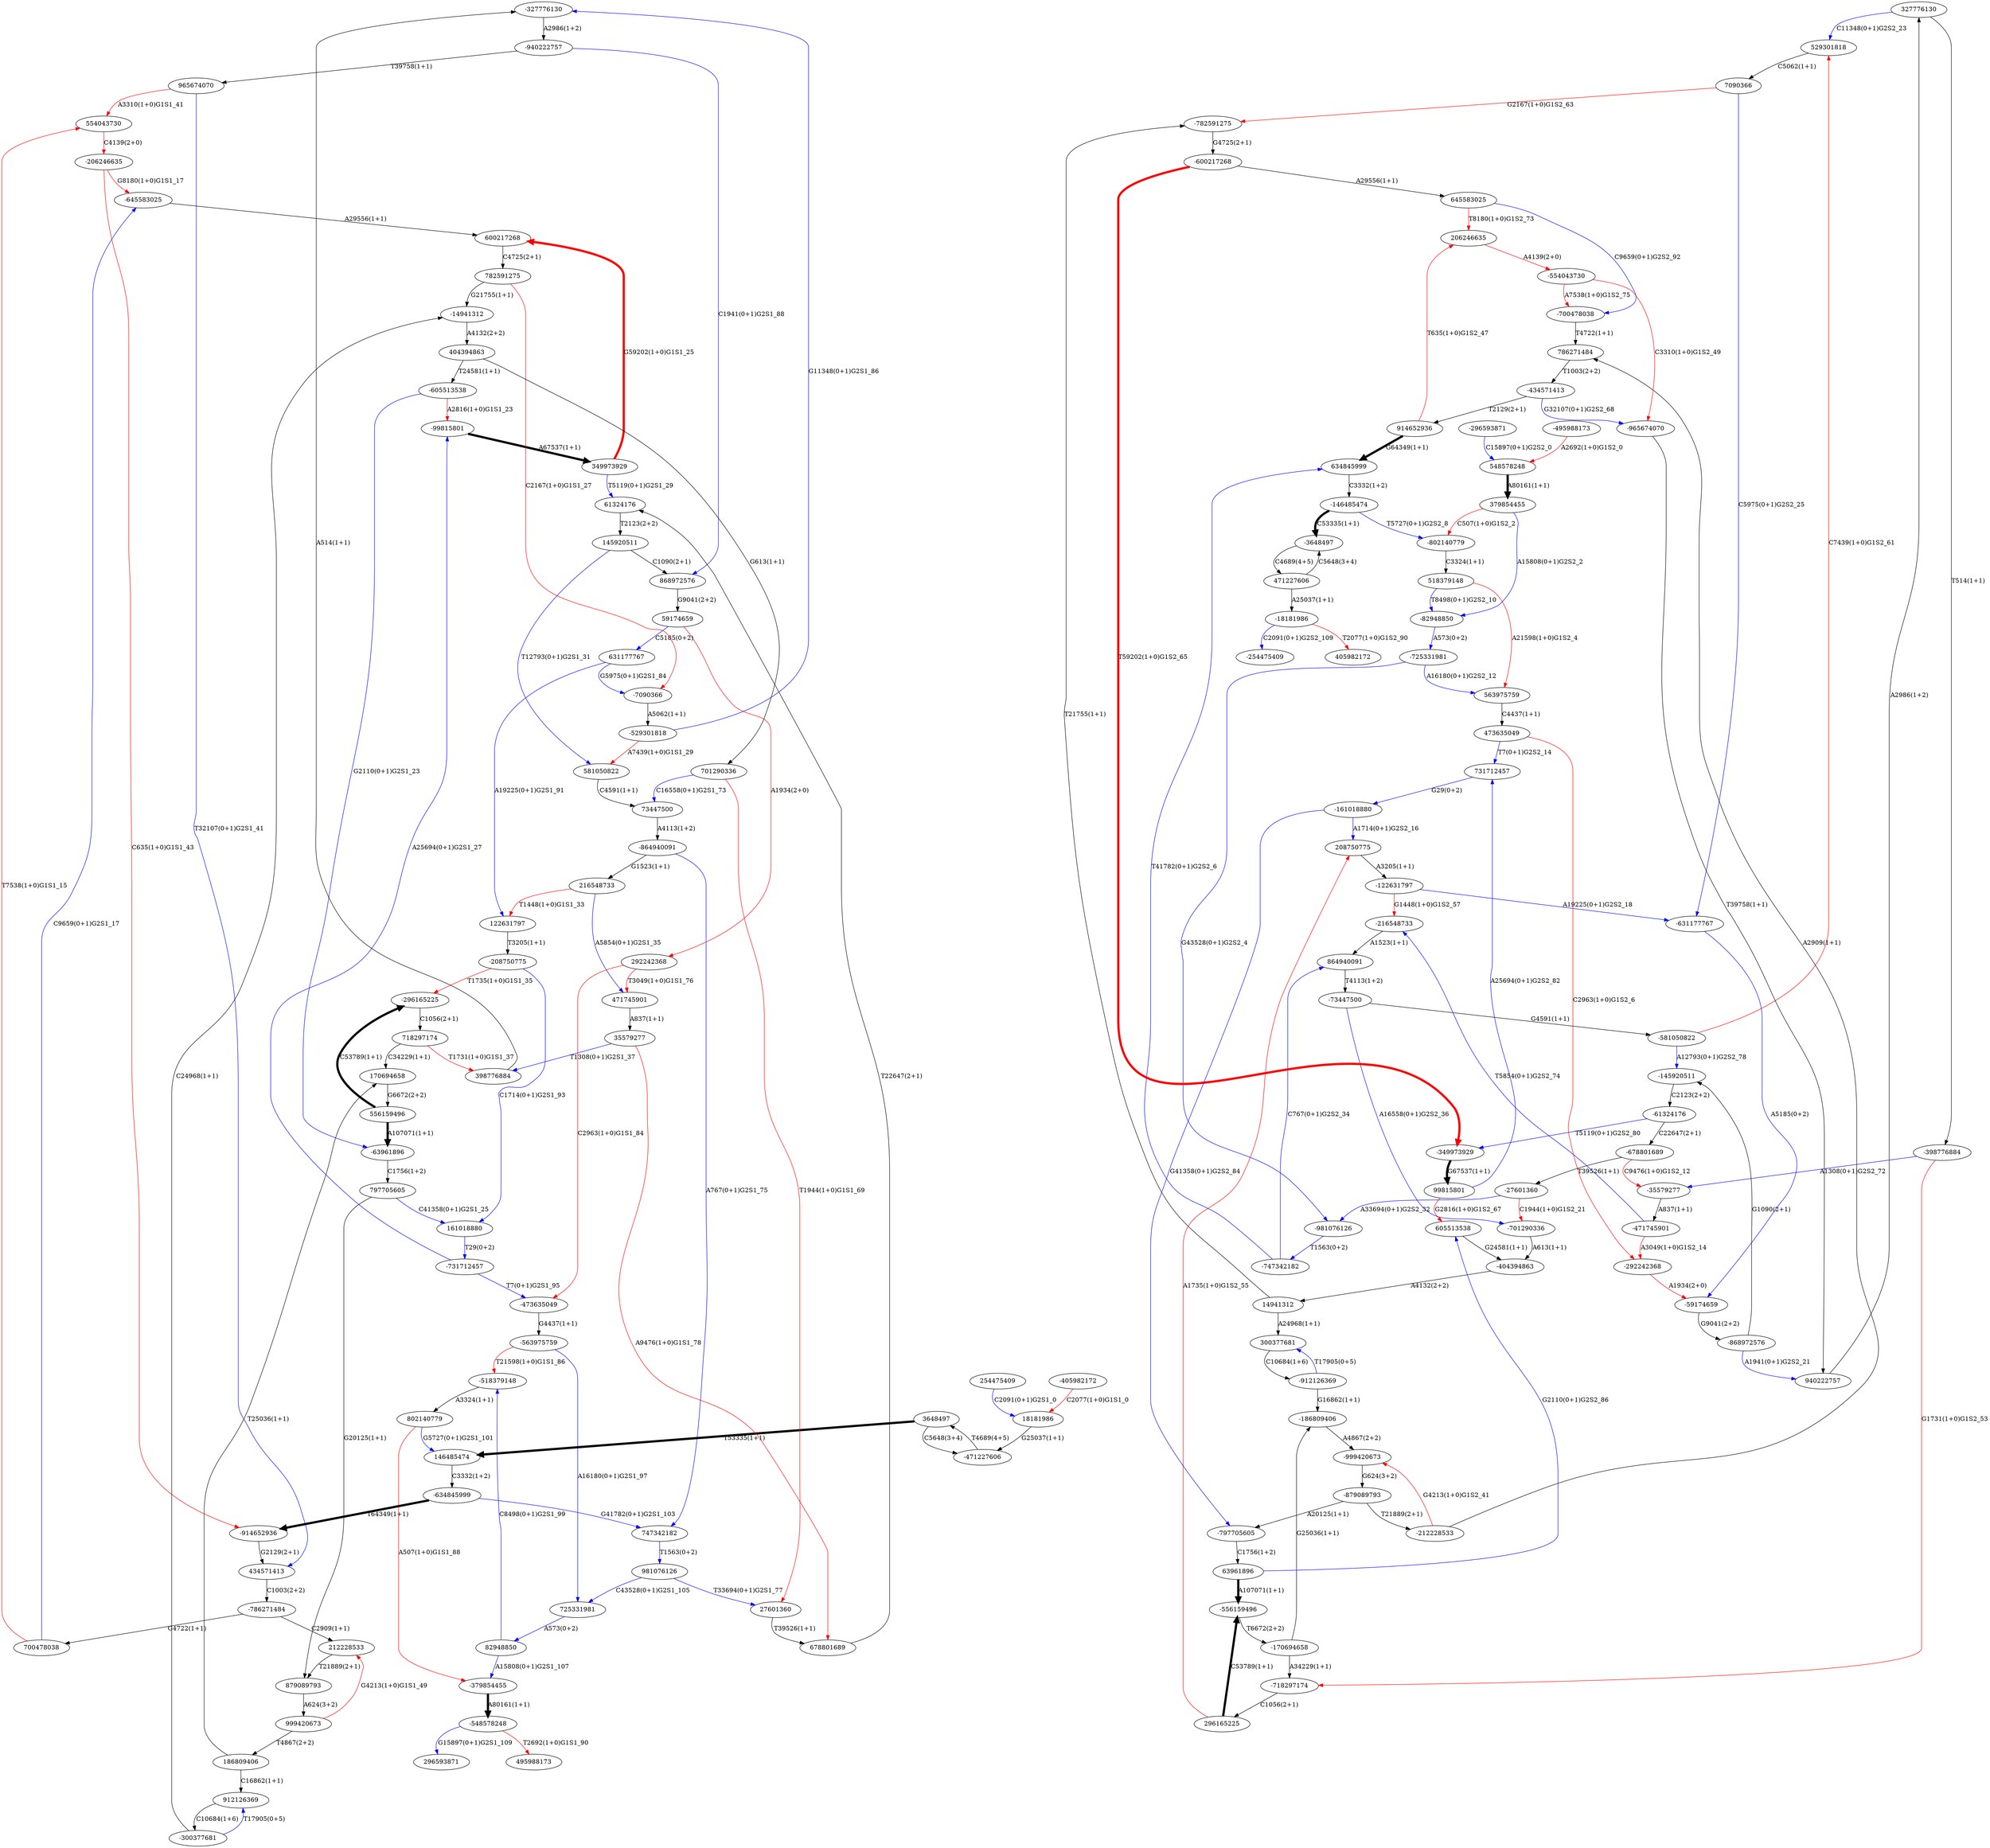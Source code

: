 digraph {
nodesep = 0.5;
-327776130 [style=filled fillcolor="white"]
327776130 [style=filled fillcolor="white"]
82948850 [style=filled fillcolor="white"]
-216548733 [style=filled fillcolor="white"]
216548733 [style=filled fillcolor="white"]
605513538 [style=filled fillcolor="white"]
-864940091 [style=filled fillcolor="white"]
864940091 [style=filled fillcolor="white"]
981076126 [style=filled fillcolor="white"]
-99815801 [style=filled fillcolor="white"]
645583025 [style=filled fillcolor="white"]
-14941312 [style=filled fillcolor="white"]
-27601360 [style=filled fillcolor="white"]
678801689 [style=filled fillcolor="white"]
27601360 [style=filled fillcolor="white"]
581050822 [style=filled fillcolor="white"]
-786271484 [style=filled fillcolor="white"]
-206246635 [style=filled fillcolor="white"]
206246635 [style=filled fillcolor="white"]
-645583025 [style=filled fillcolor="white"]
802140779 [style=filled fillcolor="white"]
-7090366 [style=filled fillcolor="white"]
-518379148 [style=filled fillcolor="white"]
-782591275 [style=filled fillcolor="white"]
7090366 [style=filled fillcolor="white"]
518379148 [style=filled fillcolor="white"]
-170694658 [style=filled fillcolor="white"]
718297174 [style=filled fillcolor="white"]
-296165225 [style=filled fillcolor="white"]
-404394863 [style=filled fillcolor="white"]
-605513538 [style=filled fillcolor="white"]
296593871 [style=filled fillcolor="white"]
554043730 [style=filled fillcolor="white"]
556159496 [style=filled fillcolor="white"]
563975759 [style=filled fillcolor="white"]
965674070 [style=filled fillcolor="white"]
59174659 [style=filled fillcolor="white"]
731712457 [style=filled fillcolor="white"]
786271484 [style=filled fillcolor="white"]
529301818 [style=filled fillcolor="white"]
-473635049 [style=filled fillcolor="white"]
296165225 [style=filled fillcolor="white"]
-563975759 [style=filled fillcolor="white"]
-349973929 [style=filled fillcolor="white"]
-581050822 [style=filled fillcolor="white"]
122631797 [style=filled fillcolor="white"]
398776884 [style=filled fillcolor="white"]
-879089793 [style=filled fillcolor="white"]
-981076126 [style=filled fillcolor="white"]
-208750775 [style=filled fillcolor="white"]
914652936 [style=filled fillcolor="white"]
-747342182 [style=filled fillcolor="white"]
-731712457 [style=filled fillcolor="white"]
3648497 [style=filled fillcolor="white"]
-82948850 [style=filled fillcolor="white"]
782591275 [style=filled fillcolor="white"]
725331981 [style=filled fillcolor="white"]
-725331981 [style=filled fillcolor="white"]
700478038 [style=filled fillcolor="white"]
-379854455 [style=filled fillcolor="white"]
-296593871 [style=filled fillcolor="white"]
-3648497 [style=filled fillcolor="white"]
-18181986 [style=filled fillcolor="white"]
-718297174 [style=filled fillcolor="white"]
300377681 [style=filled fillcolor="white"]
14941312 [style=filled fillcolor="white"]
349973929 [style=filled fillcolor="white"]
186809406 [style=filled fillcolor="white"]
-701290336 [style=filled fillcolor="white"]
-186809406 [style=filled fillcolor="white"]
-122631797 [style=filled fillcolor="white"]
-965674070 [style=filled fillcolor="white"]
-914652936 [style=filled fillcolor="white"]
868972576 [style=filled fillcolor="white"]
634845999 [style=filled fillcolor="white"]
473635049 [style=filled fillcolor="white"]
146485474 [style=filled fillcolor="white"]
170694658 [style=filled fillcolor="white"]
-868972576 [style=filled fillcolor="white"]
63961896 [style=filled fillcolor="white"]
912126369 [style=filled fillcolor="white"]
99815801 [style=filled fillcolor="white"]
208750775 [style=filled fillcolor="white"]
161018880 [style=filled fillcolor="white"]
-73447500 [style=filled fillcolor="white"]
-434571413 [style=filled fillcolor="white"]
405982172 [style=filled fillcolor="white"]
-63961896 [style=filled fillcolor="white"]
-600217268 [style=filled fillcolor="white"]
-556159496 [style=filled fillcolor="white"]
212228533 [style=filled fillcolor="white"]
-212228533 [style=filled fillcolor="white"]
-700478038 [style=filled fillcolor="white"]
254475409 [style=filled fillcolor="white"]
-254475409 [style=filled fillcolor="white"]
-802140779 [style=filled fillcolor="white"]
-678801689 [style=filled fillcolor="white"]
73447500 [style=filled fillcolor="white"]
379854455 [style=filled fillcolor="white"]
-471745901 [style=filled fillcolor="white"]
-161018880 [style=filled fillcolor="white"]
404394863 [style=filled fillcolor="white"]
-529301818 [style=filled fillcolor="white"]
999420673 [style=filled fillcolor="white"]
-548578248 [style=filled fillcolor="white"]
-631177767 [style=filled fillcolor="white"]
-146485474 [style=filled fillcolor="white"]
797705605 [style=filled fillcolor="white"]
145920511 [style=filled fillcolor="white"]
-398776884 [style=filled fillcolor="white"]
-797705605 [style=filled fillcolor="white"]
-634845999 [style=filled fillcolor="white"]
434571413 [style=filled fillcolor="white"]
940222757 [style=filled fillcolor="white"]
61324176 [style=filled fillcolor="white"]
-145920511 [style=filled fillcolor="white"]
-61324176 [style=filled fillcolor="white"]
879089793 [style=filled fillcolor="white"]
-300377681 [style=filled fillcolor="white"]
-59174659 [style=filled fillcolor="white"]
-554043730 [style=filled fillcolor="white"]
471745901 [style=filled fillcolor="white"]
747342182 [style=filled fillcolor="white"]
-940222757 [style=filled fillcolor="white"]
-999420673 [style=filled fillcolor="white"]
292242368 [style=filled fillcolor="white"]
-292242368 [style=filled fillcolor="white"]
600217268 [style=filled fillcolor="white"]
548578248 [style=filled fillcolor="white"]
35579277 [style=filled fillcolor="white"]
-35579277 [style=filled fillcolor="white"]
18181986 [style=filled fillcolor="white"]
-405982172 [style=filled fillcolor="white"]
701290336 [style=filled fillcolor="white"]
495988173 [style=filled fillcolor="white"]
-912126369 [style=filled fillcolor="white"]
-495988173 [style=filled fillcolor="white"]
471227606 [style=filled fillcolor="white"]
631177767 [style=filled fillcolor="white"]
-471227606 [style=filled fillcolor="white"]
"-327776130" -> "-940222757" [label="A2986(1+2)", color="black", penwidth=1]
"327776130" -> "-398776884" [label="T514(1+1)", color="black", penwidth=1]
"327776130" -> "529301818" [label="C11348(0+1)G2S2_23", color="blue", penwidth=1]
"82948850" -> "-518379148" [label="C8498(0+1)G2S1_99", color="blue", penwidth=1]
"82948850" -> "-379854455" [label="A15808(0+1)G2S1_107", color="blue", penwidth=1]
"-216548733" -> "864940091" [label="A1523(1+1)", color="black", penwidth=1]
"216548733" -> "471745901" [label="A5854(0+1)G2S1_35", color="blue", penwidth=1]
"216548733" -> "122631797" [label="T1448(1+0)G1S1_33", color="red", penwidth=1]
"605513538" -> "-404394863" [label="G24581(1+1)", color="black", penwidth=1]
"-864940091" -> "747342182" [label="A767(0+1)G2S1_75", color="blue", penwidth=1]
"-864940091" -> "216548733" [label="G1523(1+1)", color="black", penwidth=1]
"864940091" -> "-73447500" [label="T4113(1+2)", color="black", penwidth=1]
"981076126" -> "27601360" [label="T33694(0+1)G2S1_77", color="blue", penwidth=1]
"981076126" -> "725331981" [label="C43528(0+1)G2S1_105", color="blue", penwidth=1]
"-99815801" -> "349973929" [label="A67537(1+1)", color="black", penwidth=5]
"645583025" -> "-700478038" [label="C9659(0+1)G2S2_92", color="blue", penwidth=1]
"645583025" -> "206246635" [label="T8180(1+0)G1S2_73", color="red", penwidth=1]
"-14941312" -> "404394863" [label="A4132(2+2)", color="black", penwidth=1]
"-27601360" -> "-701290336" [label="C1944(1+0)G1S2_21", color="red", penwidth=1]
"-27601360" -> "-981076126" [label="A33694(0+1)G2S2_32", color="blue", penwidth=1]
"678801689" -> "61324176" [label="T22647(2+1)", color="black", penwidth=1]
"27601360" -> "678801689" [label="T39526(1+1)", color="black", penwidth=1]
"581050822" -> "73447500" [label="C4591(1+1)", color="black", penwidth=1]
"-786271484" -> "700478038" [label="G4722(1+1)", color="black", penwidth=1]
"-786271484" -> "212228533" [label="C2909(1+1)", color="black", penwidth=1]
"-206246635" -> "-914652936" [label="C635(1+0)G1S1_43", color="red", penwidth=1]
"-206246635" -> "-645583025" [label="G8180(1+0)G1S1_17", color="red", penwidth=1]
"206246635" -> "-554043730" [label="A4139(2+0)", color="red", penwidth=1]
"-645583025" -> "600217268" [label="A29556(1+1)", color="black", penwidth=1]
"802140779" -> "-379854455" [label="A507(1+0)G1S1_88", color="red", penwidth=1]
"802140779" -> "146485474" [label="G5727(0+1)G2S1_101", color="blue", penwidth=1]
"-7090366" -> "-529301818" [label="A5062(1+1)", color="black", penwidth=1]
"-518379148" -> "802140779" [label="A3324(1+1)", color="black", penwidth=1]
"-782591275" -> "-600217268" [label="G4725(2+1)", color="black", penwidth=1]
"7090366" -> "-631177767" [label="C5975(0+1)G2S2_25", color="blue", penwidth=1]
"7090366" -> "-782591275" [label="G2167(1+0)G1S2_63", color="red", penwidth=1]
"518379148" -> "563975759" [label="A21598(1+0)G1S2_4", color="red", penwidth=1]
"518379148" -> "-82948850" [label="T8498(0+1)G2S2_10", color="blue", penwidth=1]
"-170694658" -> "-186809406" [label="G25036(1+1)", color="black", penwidth=1]
"-170694658" -> "-718297174" [label="A34229(1+1)", color="black", penwidth=1]
"718297174" -> "170694658" [label="C34229(1+1)", color="black", penwidth=1]
"718297174" -> "398776884" [label="T1731(1+0)G1S1_37", color="red", penwidth=1]
"-296165225" -> "718297174" [label="C1056(2+1)", color="black", penwidth=1]
"-404394863" -> "14941312" [label="A4132(2+2)", color="black", penwidth=1]
"-605513538" -> "-63961896" [label="G2110(0+1)G2S1_23", color="blue", penwidth=1]
"-605513538" -> "-99815801" [label="A2816(1+0)G1S1_23", color="red", penwidth=1]
"554043730" -> "-206246635" [label="C4139(2+0)", color="red", penwidth=1]
"556159496" -> "-296165225" [label="C53789(1+1)", color="black", penwidth=5]
"556159496" -> "-63961896" [label="A107071(1+1)", color="black", penwidth=5]
"563975759" -> "473635049" [label="C4437(1+1)", color="black", penwidth=1]
"965674070" -> "434571413" [label="T32107(0+1)G2S1_41", color="blue", penwidth=1]
"965674070" -> "554043730" [label="A3310(1+0)G1S1_41", color="red", penwidth=1]
"59174659" -> "292242368" [label="A1934(2+0)", color="red", penwidth=1]
"59174659" -> "631177767" [label="C5185(0+2)", color="blue", penwidth=1]
"731712457" -> "-161018880" [label="G29(0+2)", color="blue", penwidth=1]
"786271484" -> "-434571413" [label="T1003(2+2)", color="black", penwidth=1]
"529301818" -> "7090366" [label="C5062(1+1)", color="black", penwidth=1]
"-473635049" -> "-563975759" [label="G4437(1+1)", color="black", penwidth=1]
"296165225" -> "208750775" [label="A1735(1+0)G1S2_55", color="red", penwidth=1]
"296165225" -> "-556159496" [label="C53789(1+1)", color="black", penwidth=5]
"-563975759" -> "725331981" [label="A16180(0+1)G2S1_97", color="blue", penwidth=1]
"-563975759" -> "-518379148" [label="T21598(1+0)G1S1_86", color="red", penwidth=1]
"-349973929" -> "99815801" [label="G67537(1+1)", color="black", penwidth=5]
"-581050822" -> "529301818" [label="C7439(1+0)G1S2_61", color="red", penwidth=1]
"-581050822" -> "-145920511" [label="A12793(0+1)G2S2_78", color="blue", penwidth=1]
"122631797" -> "-208750775" [label="T3205(1+1)", color="black", penwidth=1]
"398776884" -> "-327776130" [label="A514(1+1)", color="black", penwidth=1]
"-879089793" -> "-797705605" [label="A20125(1+1)", color="black", penwidth=1]
"-879089793" -> "-212228533" [label="T21889(2+1)", color="black", penwidth=1]
"-981076126" -> "-747342182" [label="T1563(0+2)", color="blue", penwidth=1]
"-208750775" -> "-296165225" [label="T1735(1+0)G1S1_35", color="red", penwidth=1]
"-208750775" -> "161018880" [label="C1714(0+1)G2S1_93", color="blue", penwidth=1]
"914652936" -> "206246635" [label="T635(1+0)G1S2_47", color="red", penwidth=1]
"914652936" -> "634845999" [label="G64349(1+1)", color="black", penwidth=5]
"-747342182" -> "634845999" [label="T41782(0+1)G2S2_6", color="blue", penwidth=1]
"-747342182" -> "864940091" [label="C767(0+1)G2S2_34", color="blue", penwidth=1]
"-731712457" -> "-473635049" [label="T7(0+1)G2S1_95", color="blue", penwidth=1]
"-731712457" -> "-99815801" [label="A25694(0+1)G2S1_27", color="blue", penwidth=1]
"3648497" -> "146485474" [label="T53335(1+1)", color="black", penwidth=5]
"3648497" -> "-471227606" [label="C5648(3+4)", color="black", penwidth=1]
"-82948850" -> "-725331981" [label="A573(0+2)", color="blue", penwidth=1]
"782591275" -> "-14941312" [label="G21755(1+1)", color="black", penwidth=1]
"782591275" -> "-7090366" [label="C2167(1+0)G1S1_27", color="red", penwidth=1]
"725331981" -> "82948850" [label="A573(0+2)", color="blue", penwidth=1]
"-725331981" -> "563975759" [label="A16180(0+1)G2S2_12", color="blue", penwidth=1]
"-725331981" -> "-981076126" [label="G43528(0+1)G2S2_4", color="blue", penwidth=1]
"700478038" -> "554043730" [label="T7538(1+0)G1S1_15", color="red", penwidth=1]
"700478038" -> "-645583025" [label="C9659(0+1)G2S1_17", color="blue", penwidth=1]
"-379854455" -> "-548578248" [label="A80161(1+1)", color="black", penwidth=5]
"-296593871" -> "548578248" [label="C15897(0+1)G2S2_0", color="blue", penwidth=1]
"-3648497" -> "471227606" [label="C4689(4+5)", color="black", penwidth=1]
"-18181986" -> "-254475409" [label="C2091(0+1)G2S2_109", color="blue", penwidth=1]
"-18181986" -> "405982172" [label="T2077(1+0)G1S2_90", color="red", penwidth=1]
"-718297174" -> "296165225" [label="C1056(2+1)", color="black", penwidth=1]
"300377681" -> "-912126369" [label="C10684(1+6)", color="black", penwidth=1]
"14941312" -> "300377681" [label="A24968(1+1)", color="black", penwidth=1]
"14941312" -> "-782591275" [label="T21755(1+1)", color="black", penwidth=1]
"349973929" -> "600217268" [label="G59202(1+0)G1S1_25", color="red", penwidth=5]
"349973929" -> "61324176" [label="T5119(0+1)G2S1_29", color="blue", penwidth=1]
"186809406" -> "170694658" [label="T25036(1+1)", color="black", penwidth=1]
"186809406" -> "912126369" [label="C16862(1+1)", color="black", penwidth=1]
"-701290336" -> "-404394863" [label="A613(1+1)", color="black", penwidth=1]
"-186809406" -> "-999420673" [label="A4867(2+2)", color="black", penwidth=1]
"-122631797" -> "-216548733" [label="G1448(1+0)G1S2_57", color="red", penwidth=1]
"-122631797" -> "-631177767" [label="A19225(0+1)G2S2_18", color="blue", penwidth=1]
"-965674070" -> "940222757" [label="T39758(1+1)", color="black", penwidth=1]
"-914652936" -> "434571413" [label="G2129(2+1)", color="black", penwidth=1]
"868972576" -> "59174659" [label="G9041(2+2)", color="black", penwidth=1]
"634845999" -> "-146485474" [label="C3332(1+2)", color="black", penwidth=1]
"473635049" -> "731712457" [label="T7(0+1)G2S2_14", color="blue", penwidth=1]
"473635049" -> "-292242368" [label="C2963(1+0)G1S2_6", color="red", penwidth=1]
"146485474" -> "-634845999" [label="C3332(1+2)", color="black", penwidth=1]
"170694658" -> "556159496" [label="G6672(2+2)", color="black", penwidth=1]
"-868972576" -> "-145920511" [label="G1090(2+1)", color="black", penwidth=1]
"-868972576" -> "940222757" [label="A1941(0+1)G2S2_21", color="blue", penwidth=1]
"63961896" -> "-556159496" [label="A107071(1+1)", color="black", penwidth=5]
"63961896" -> "605513538" [label="G2110(0+1)G2S2_86", color="blue", penwidth=1]
"912126369" -> "-300377681" [label="C10684(1+6)", color="black", penwidth=1]
"99815801" -> "731712457" [label="A25694(0+1)G2S2_82", color="blue", penwidth=1]
"99815801" -> "605513538" [label="G2816(1+0)G1S2_67", color="red", penwidth=1]
"208750775" -> "-122631797" [label="A3205(1+1)", color="black", penwidth=1]
"161018880" -> "-731712457" [label="T29(0+2)", color="blue", penwidth=1]
"-73447500" -> "-701290336" [label="A16558(0+1)G2S2_36", color="blue", penwidth=1]
"-73447500" -> "-581050822" [label="G4591(1+1)", color="black", penwidth=1]
"-434571413" -> "-965674070" [label="G32107(0+1)G2S2_68", color="blue", penwidth=1]
"-434571413" -> "914652936" [label="T2129(2+1)", color="black", penwidth=1]
"-63961896" -> "797705605" [label="C1756(1+2)", color="black", penwidth=1]
"-600217268" -> "645583025" [label="A29556(1+1)", color="black", penwidth=1]
"-600217268" -> "-349973929" [label="T59202(1+0)G1S2_65", color="red", penwidth=5]
"-556159496" -> "-170694658" [label="T6672(2+2)", color="black", penwidth=1]
"212228533" -> "879089793" [label="T21889(2+1)", color="black", penwidth=1]
"-212228533" -> "786271484" [label="A2909(1+1)", color="black", penwidth=1]
"-212228533" -> "-999420673" [label="G4213(1+0)G1S2_41", color="red", penwidth=1]
"-700478038" -> "786271484" [label="T4722(1+1)", color="black", penwidth=1]
"254475409" -> "18181986" [label="C2091(0+1)G2S1_0", color="blue", penwidth=1]
"-802140779" -> "518379148" [label="C3324(1+1)", color="black", penwidth=1]
"-678801689" -> "-27601360" [label="T39526(1+1)", color="black", penwidth=1]
"-678801689" -> "-35579277" [label="C9476(1+0)G1S2_12", color="red", penwidth=1]
"73447500" -> "-864940091" [label="A4113(1+2)", color="black", penwidth=1]
"379854455" -> "-82948850" [label="A15808(0+1)G2S2_2", color="blue", penwidth=1]
"379854455" -> "-802140779" [label="C507(1+0)G1S2_2", color="red", penwidth=1]
"-471745901" -> "-292242368" [label="A3049(1+0)G1S2_14", color="red", penwidth=1]
"-471745901" -> "-216548733" [label="T5854(0+1)G2S2_74", color="blue", penwidth=1]
"-161018880" -> "208750775" [label="A1714(0+1)G2S2_16", color="blue", penwidth=1]
"-161018880" -> "-797705605" [label="G41358(0+1)G2S2_84", color="blue", penwidth=1]
"404394863" -> "701290336" [label="G613(1+1)", color="black", penwidth=1]
"404394863" -> "-605513538" [label="T24581(1+1)", color="black", penwidth=1]
"-529301818" -> "-327776130" [label="G11348(0+1)G2S1_86", color="blue", penwidth=1]
"-529301818" -> "581050822" [label="A7439(1+0)G1S1_29", color="red", penwidth=1]
"999420673" -> "186809406" [label="T4867(2+2)", color="black", penwidth=1]
"999420673" -> "212228533" [label="G4213(1+0)G1S1_49", color="red", penwidth=1]
"-548578248" -> "296593871" [label="G15897(0+1)G2S1_109", color="blue", penwidth=1]
"-548578248" -> "495988173" [label="T2692(1+0)G1S1_90", color="red", penwidth=1]
"-631177767" -> "-59174659" [label="A5185(0+2)", color="blue", penwidth=1]
"-146485474" -> "-3648497" [label="C53335(1+1)", color="black", penwidth=5]
"-146485474" -> "-802140779" [label="T5727(0+1)G2S2_8", color="blue", penwidth=1]
"797705605" -> "161018880" [label="C41358(0+1)G2S1_25", color="blue", penwidth=1]
"797705605" -> "879089793" [label="G20125(1+1)", color="black", penwidth=1]
"145920511" -> "868972576" [label="C1090(2+1)", color="black", penwidth=1]
"145920511" -> "581050822" [label="T12793(0+1)G2S1_31", color="blue", penwidth=1]
"-398776884" -> "-35579277" [label="A1308(0+1)G2S2_72", color="blue", penwidth=1]
"-398776884" -> "-718297174" [label="G1731(1+0)G1S2_53", color="red", penwidth=1]
"-797705605" -> "63961896" [label="C1756(1+2)", color="black", penwidth=1]
"-634845999" -> "747342182" [label="G41782(0+1)G2S1_103", color="blue", penwidth=1]
"-634845999" -> "-914652936" [label="T64349(1+1)", color="black", penwidth=5]
"434571413" -> "-786271484" [label="C1003(2+2)", color="black", penwidth=1]
"940222757" -> "327776130" [label="A2986(1+2)", color="black", penwidth=1]
"61324176" -> "145920511" [label="T2123(2+2)", color="black", penwidth=1]
"-145920511" -> "-61324176" [label="C2123(2+2)", color="black", penwidth=1]
"-61324176" -> "-678801689" [label="C22647(2+1)", color="black", penwidth=1]
"-61324176" -> "-349973929" [label="T5119(0+1)G2S2_80", color="blue", penwidth=1]
"879089793" -> "999420673" [label="A624(3+2)", color="black", penwidth=1]
"-300377681" -> "-14941312" [label="C24968(1+1)", color="black", penwidth=1]
"-300377681" -> "912126369" [label="T17905(0+5)", color="blue", penwidth=1]
"-59174659" -> "-868972576" [label="G9041(2+2)", color="black", penwidth=1]
"-554043730" -> "-965674070" [label="C3310(1+0)G1S2_49", color="red", penwidth=1]
"-554043730" -> "-700478038" [label="A7538(1+0)G1S2_75", color="red", penwidth=1]
"471745901" -> "35579277" [label="A837(1+1)", color="black", penwidth=1]
"747342182" -> "981076126" [label="T1563(0+2)", color="blue", penwidth=1]
"-940222757" -> "965674070" [label="T39758(1+1)", color="black", penwidth=1]
"-940222757" -> "868972576" [label="C1941(0+1)G2S1_88", color="blue", penwidth=1]
"-999420673" -> "-879089793" [label="G624(3+2)", color="black", penwidth=1]
"292242368" -> "471745901" [label="T3049(1+0)G1S1_76", color="red", penwidth=1]
"292242368" -> "-473635049" [label="C2963(1+0)G1S1_84", color="red", penwidth=1]
"-292242368" -> "-59174659" [label="A1934(2+0)", color="red", penwidth=1]
"600217268" -> "782591275" [label="C4725(2+1)", color="black", penwidth=1]
"548578248" -> "379854455" [label="A80161(1+1)", color="black", penwidth=5]
"35579277" -> "678801689" [label="A9476(1+0)G1S1_78", color="red", penwidth=1]
"35579277" -> "398776884" [label="T1308(0+1)G2S1_37", color="blue", penwidth=1]
"-35579277" -> "-471745901" [label="A837(1+1)", color="black", penwidth=1]
"18181986" -> "-471227606" [label="G25037(1+1)", color="black", penwidth=1]
"-405982172" -> "18181986" [label="C2077(1+0)G1S1_0", color="red", penwidth=1]
"701290336" -> "73447500" [label="C16558(0+1)G2S1_73", color="blue", penwidth=1]
"701290336" -> "27601360" [label="T1944(1+0)G1S1_69", color="red", penwidth=1]
"-912126369" -> "300377681" [label="T17905(0+5)", color="blue", penwidth=1]
"-912126369" -> "-186809406" [label="G16862(1+1)", color="black", penwidth=1]
"-495988173" -> "548578248" [label="A2692(1+0)G1S2_0", color="red", penwidth=1]
"471227606" -> "-3648497" [label="C5648(3+4)", color="black", penwidth=1]
"471227606" -> "-18181986" [label="A25037(1+1)", color="black", penwidth=1]
"631177767" -> "-7090366" [label="G5975(0+1)G2S1_84", color="blue", penwidth=1]
"631177767" -> "122631797" [label="A19225(0+1)G2S1_91", color="blue", penwidth=1]
"-471227606" -> "3648497" [label="T4689(4+5)", color="black", penwidth=1]
}

